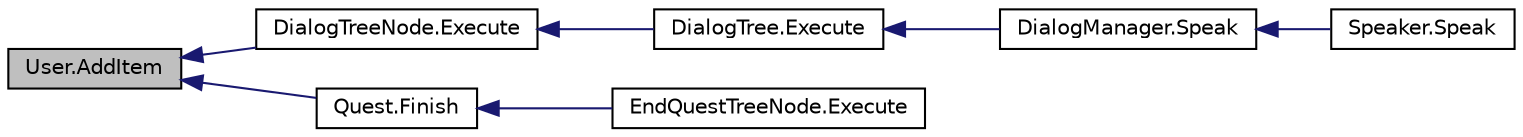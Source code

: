 digraph "User.AddItem"
{
  edge [fontname="Helvetica",fontsize="10",labelfontname="Helvetica",labelfontsize="10"];
  node [fontname="Helvetica",fontsize="10",shape=record];
  rankdir="LR";
  Node1 [label="User.AddItem",height=0.2,width=0.4,color="black", fillcolor="grey75", style="filled", fontcolor="black"];
  Node1 -> Node2 [dir="back",color="midnightblue",fontsize="10",style="solid",fontname="Helvetica"];
  Node2 [label="DialogTreeNode.Execute",height=0.2,width=0.4,color="black", fillcolor="white", style="filled",URL="$class_dialog_tree_node.html#a24ffb8e16b92716b2e2b3c1ed23b5e77",tooltip="When the node is reached, gives a list of rewards for the player "];
  Node2 -> Node3 [dir="back",color="midnightblue",fontsize="10",style="solid",fontname="Helvetica"];
  Node3 [label="DialogTree.Execute",height=0.2,width=0.4,color="black", fillcolor="white", style="filled",URL="$class_dialog_tree.html#a16bf6f5e3649166257df4181f6235c2a"];
  Node3 -> Node4 [dir="back",color="midnightblue",fontsize="10",style="solid",fontname="Helvetica"];
  Node4 [label="DialogManager.Speak",height=0.2,width=0.4,color="black", fillcolor="white", style="filled",URL="$class_dialog_manager.html#adb08b3e8f79421f1728a96db49834b5a",tooltip="Try to speak an dialog. If there is a dialog alredy happening, check it&#39;s priority and choose to main..."];
  Node4 -> Node5 [dir="back",color="midnightblue",fontsize="10",style="solid",fontname="Helvetica"];
  Node5 [label="Speaker.Speak",height=0.2,width=0.4,color="black", fillcolor="white", style="filled",URL="$class_speaker.html#ab9c3f43daecff61e43a0ea2552122f73",tooltip="Communicates with the DialogManager in the ItemManager to try to start a dialog. "];
  Node1 -> Node6 [dir="back",color="midnightblue",fontsize="10",style="solid",fontname="Helvetica"];
  Node6 [label="Quest.Finish",height=0.2,width=0.4,color="black", fillcolor="white", style="filled",URL="$class_quest.html#ae52cd04530fb65afaea6547cba288f8d",tooltip="Tries to set the Quest to done based on currentUserProfile generic items. "];
  Node6 -> Node7 [dir="back",color="midnightblue",fontsize="10",style="solid",fontname="Helvetica"];
  Node7 [label="EndQuestTreeNode.Execute",height=0.2,width=0.4,color="black", fillcolor="white", style="filled",URL="$class_end_quest_tree_node.html#a57d0f133809c90ec92ed5527a1d341e8",tooltip="When the node is reached, gives a list of rewards for the player "];
}
